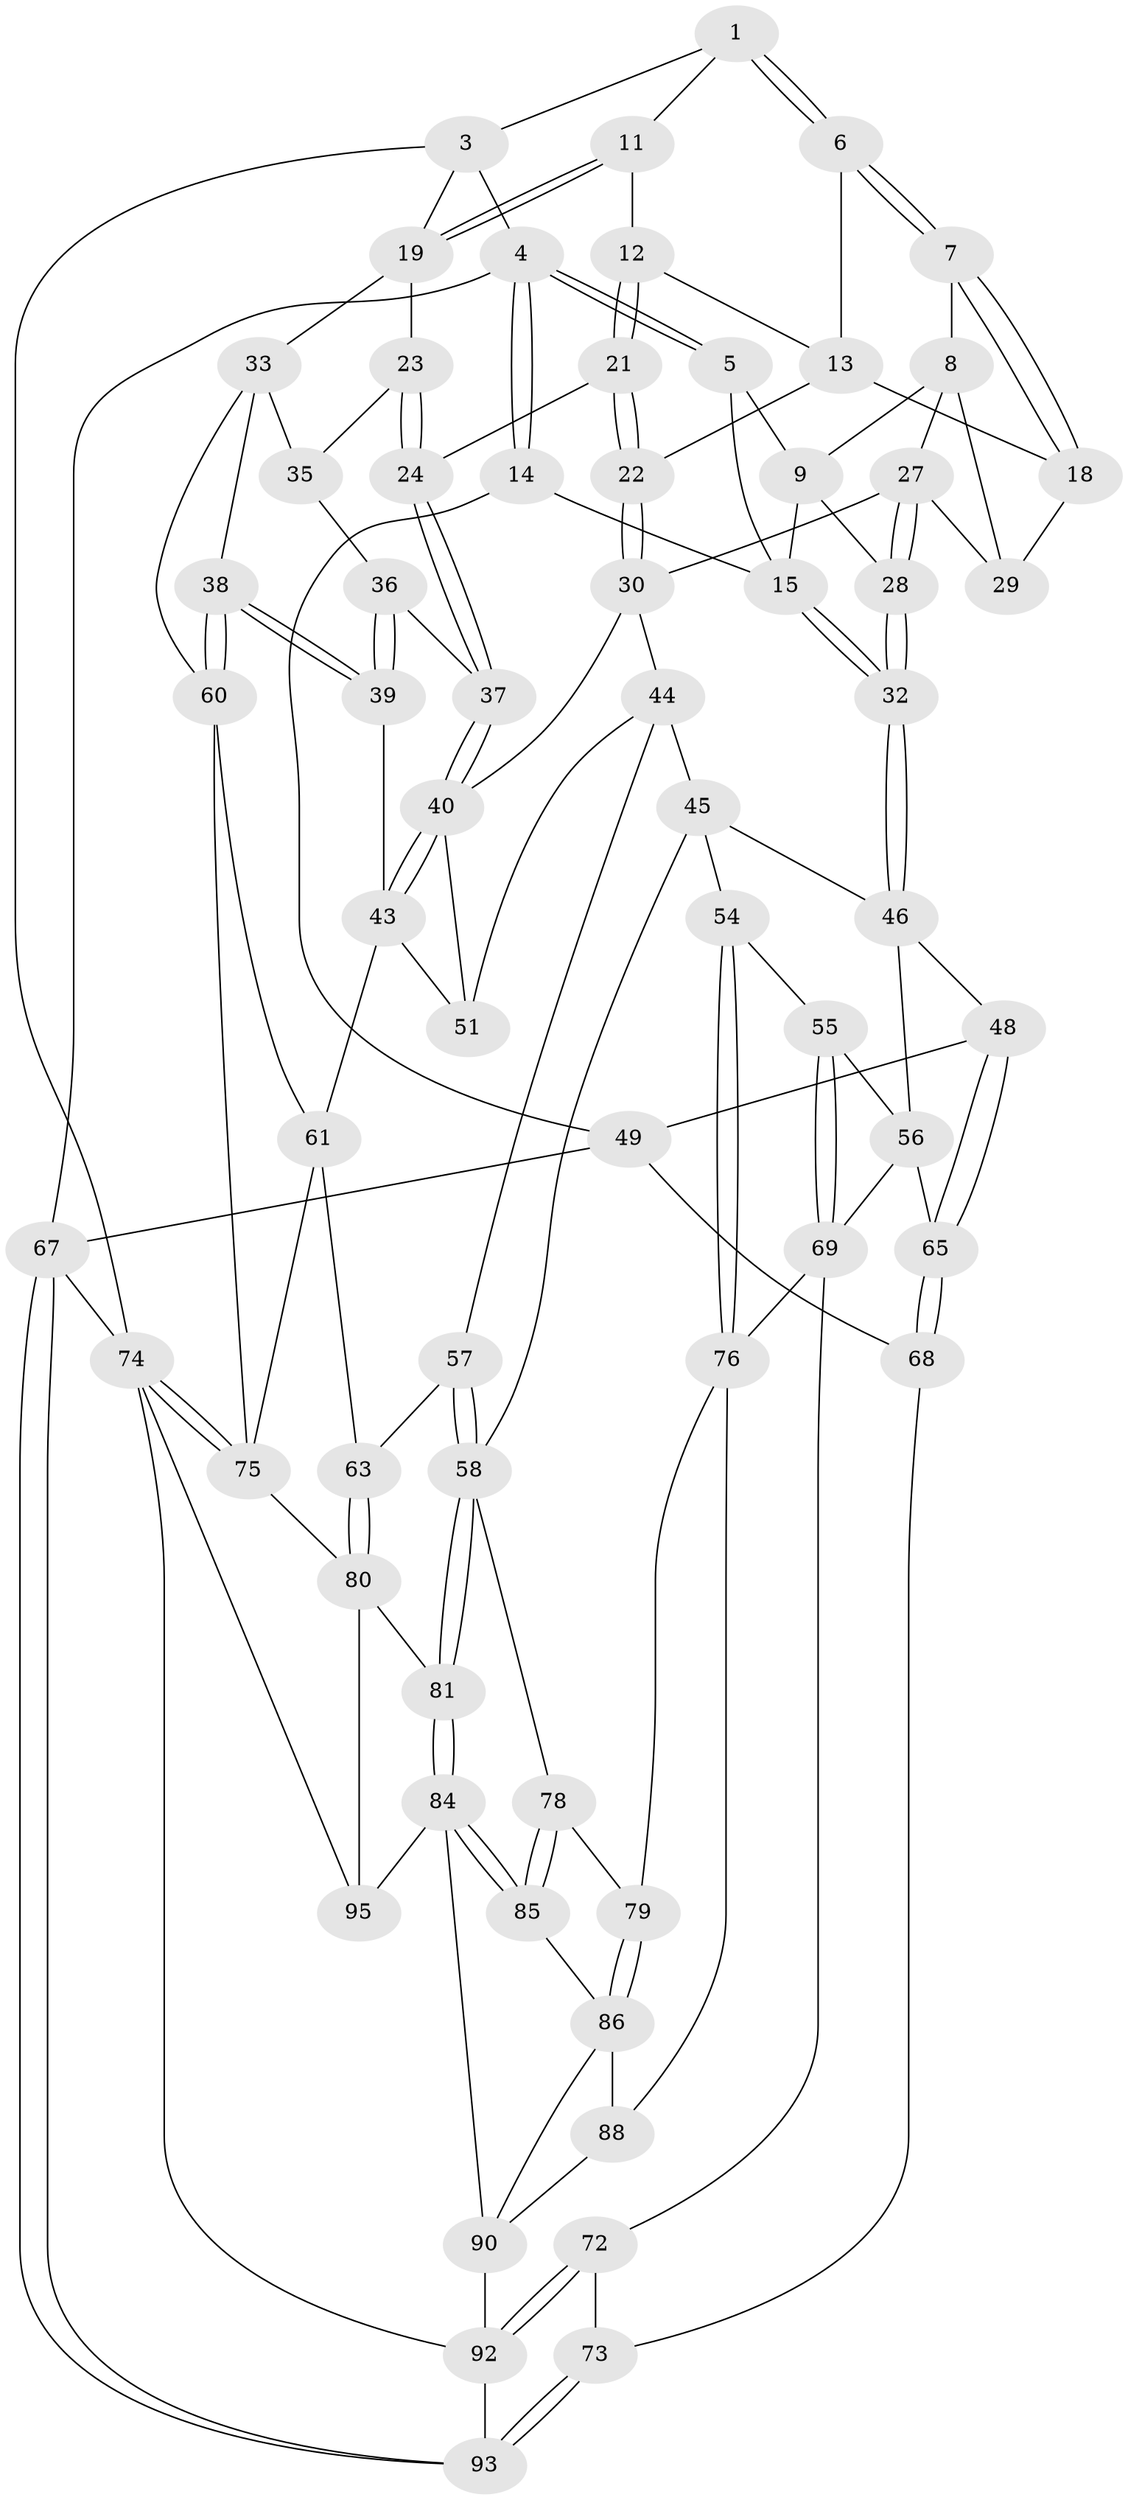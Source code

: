 // Generated by graph-tools (version 1.1) at 2025/24/03/03/25 07:24:36]
// undirected, 67 vertices, 151 edges
graph export_dot {
graph [start="1"]
  node [color=gray90,style=filled];
  1 [pos="+0.4711100527115969+0",super="+2"];
  3 [pos="+1+0"];
  4 [pos="+0+0"];
  5 [pos="+0.45362981145222947+0",super="+10"];
  6 [pos="+0.527657347432302+0.07969874740783835"];
  7 [pos="+0.5262851205476533+0.11965199198659938"];
  8 [pos="+0.39275203957327365+0.15730889050459318",super="+26"];
  9 [pos="+0.38450117108436604+0.134803037475339",super="+25"];
  11 [pos="+0.7490750434258425+0.021528666961325004"];
  12 [pos="+0.728311895398483+0.06524513255845386"];
  13 [pos="+0.6437990151713933+0.1197947423613624",super="+17"];
  14 [pos="+0+0.042574594626664644"];
  15 [pos="+0+0.11333850100980386",super="+16"];
  18 [pos="+0.5360845007371182+0.1683346429060708"];
  19 [pos="+0.9123728220744772+0.147002250459509",super="+20"];
  21 [pos="+0.7172394419213748+0.2482189961880064"];
  22 [pos="+0.6242314660449692+0.2754967474781302"];
  23 [pos="+0.8739372136741719+0.20895068396370936"];
  24 [pos="+0.7656540162250293+0.26491477831105326"];
  27 [pos="+0.33482452845348915+0.31182249907167714",super="+31"];
  28 [pos="+0.3315719493816043+0.31452958396624575"];
  29 [pos="+0.48394864810683985+0.19786251024320728"];
  30 [pos="+0.5969279356921281+0.3262465655242322",super="+42"];
  32 [pos="+0.29150930970158556+0.40952759521016013"];
  33 [pos="+1+0.467561342702917",super="+34"];
  35 [pos="+0.9056358351306208+0.29404730263424356"];
  36 [pos="+0.8697914852265847+0.33418968593009285"];
  37 [pos="+0.79431274877911+0.3517819332157404"];
  38 [pos="+0.979988512195897+0.4791332391719468"];
  39 [pos="+0.9650718423439626+0.4781363313377562"];
  40 [pos="+0.7887589438704493+0.4259622488207482",super="+41"];
  43 [pos="+0.8790494339379745+0.4823740177940594",super="+50"];
  44 [pos="+0.5743878233237928+0.4587308137396461",super="+52"];
  45 [pos="+0.31072830512269856+0.42607875395313116",super="+53"];
  46 [pos="+0.2915275385713493+0.41342593916315895",super="+47"];
  48 [pos="+0+0.4466221452728776"];
  49 [pos="+0+0.4400957295238438",super="+66"];
  51 [pos="+0.7316591873559872+0.5555721952721034"];
  54 [pos="+0.3359001272228852+0.6742482669330861"];
  55 [pos="+0.25729048730412324+0.6511355499699716"];
  56 [pos="+0.1944326934696744+0.577331987236596",super="+64"];
  57 [pos="+0.5830789420861188+0.5979021924544292"];
  58 [pos="+0.5316582345240664+0.6529200301552321",super="+59"];
  60 [pos="+0.8602015018027207+0.6794372050159742",super="+70"];
  61 [pos="+0.8488047736147923+0.6857507947536754",super="+62"];
  63 [pos="+0.7156371925295834+0.6837032213672334"];
  65 [pos="+0.1266821983641927+0.6589613401305497"];
  67 [pos="+0+1"];
  68 [pos="+0.06927031103994402+0.7390420611946784"];
  69 [pos="+0.22993844218095377+0.7251806283034965",super="+71"];
  72 [pos="+0.23405534217437365+0.8009493497795837"];
  73 [pos="+0.18579528886072857+0.7975426605853972"];
  74 [pos="+1+1",super="+96"];
  75 [pos="+1+0.9627988538689823",super="+82"];
  76 [pos="+0.3354469143738834+0.7392393331903838",super="+77"];
  78 [pos="+0.46809892969730915+0.7286117879723372"];
  79 [pos="+0.4493827278728189+0.7431571323567316"];
  80 [pos="+0.7033640211541006+0.8201371198283255",super="+83"];
  81 [pos="+0.5691032741654348+0.7407290776428623"];
  84 [pos="+0.5304404543507067+0.8650032639637496",super="+89"];
  85 [pos="+0.49028528888054607+0.8083164197505519"];
  86 [pos="+0.4234348594508194+0.8051972596331293",super="+87"];
  88 [pos="+0.3584124557307445+0.7999234763024212"];
  90 [pos="+0.444471458020942+0.8959485676614825",super="+91"];
  92 [pos="+0.2833312123311878+0.974888904550802",super="+94"];
  93 [pos="+0+1"];
  95 [pos="+0.6424466496523825+1"];
  1 -- 6;
  1 -- 6;
  1 -- 3;
  1 -- 11;
  3 -- 4;
  3 -- 74;
  3 -- 19;
  4 -- 5;
  4 -- 5;
  4 -- 14;
  4 -- 14;
  4 -- 67;
  5 -- 9;
  5 -- 15;
  6 -- 7;
  6 -- 7;
  6 -- 13;
  7 -- 8;
  7 -- 18;
  7 -- 18;
  8 -- 9;
  8 -- 27;
  8 -- 29;
  9 -- 28;
  9 -- 15;
  11 -- 12;
  11 -- 19;
  11 -- 19;
  12 -- 13;
  12 -- 21;
  12 -- 21;
  13 -- 18;
  13 -- 22;
  14 -- 15;
  14 -- 49;
  15 -- 32;
  15 -- 32;
  18 -- 29;
  19 -- 23;
  19 -- 33;
  21 -- 22;
  21 -- 22;
  21 -- 24;
  22 -- 30;
  22 -- 30;
  23 -- 24;
  23 -- 24;
  23 -- 35;
  24 -- 37;
  24 -- 37;
  27 -- 28;
  27 -- 28;
  27 -- 29;
  27 -- 30;
  28 -- 32;
  28 -- 32;
  30 -- 44;
  30 -- 40;
  32 -- 46;
  32 -- 46;
  33 -- 60;
  33 -- 35;
  33 -- 38;
  35 -- 36;
  36 -- 37;
  36 -- 39;
  36 -- 39;
  37 -- 40;
  37 -- 40;
  38 -- 39;
  38 -- 39;
  38 -- 60;
  38 -- 60;
  39 -- 43;
  40 -- 43;
  40 -- 43;
  40 -- 51;
  43 -- 51;
  43 -- 61;
  44 -- 45;
  44 -- 57;
  44 -- 51;
  45 -- 46;
  45 -- 58;
  45 -- 54;
  46 -- 48;
  46 -- 56;
  48 -- 49;
  48 -- 65;
  48 -- 65;
  49 -- 67;
  49 -- 68;
  54 -- 55;
  54 -- 76;
  54 -- 76;
  55 -- 56;
  55 -- 69;
  55 -- 69;
  56 -- 65;
  56 -- 69;
  57 -- 58;
  57 -- 58;
  57 -- 63;
  58 -- 81;
  58 -- 81;
  58 -- 78;
  60 -- 61;
  60 -- 75;
  61 -- 75;
  61 -- 63;
  63 -- 80;
  63 -- 80;
  65 -- 68;
  65 -- 68;
  67 -- 93;
  67 -- 93;
  67 -- 74;
  68 -- 73;
  69 -- 72;
  69 -- 76;
  72 -- 73;
  72 -- 92;
  72 -- 92;
  73 -- 93;
  73 -- 93;
  74 -- 75;
  74 -- 75;
  74 -- 95;
  74 -- 92;
  75 -- 80;
  76 -- 79;
  76 -- 88;
  78 -- 79;
  78 -- 85;
  78 -- 85;
  79 -- 86;
  79 -- 86;
  80 -- 81;
  80 -- 95;
  81 -- 84;
  81 -- 84;
  84 -- 85;
  84 -- 85;
  84 -- 90;
  84 -- 95;
  85 -- 86;
  86 -- 88;
  86 -- 90;
  88 -- 90;
  90 -- 92;
  92 -- 93;
}
